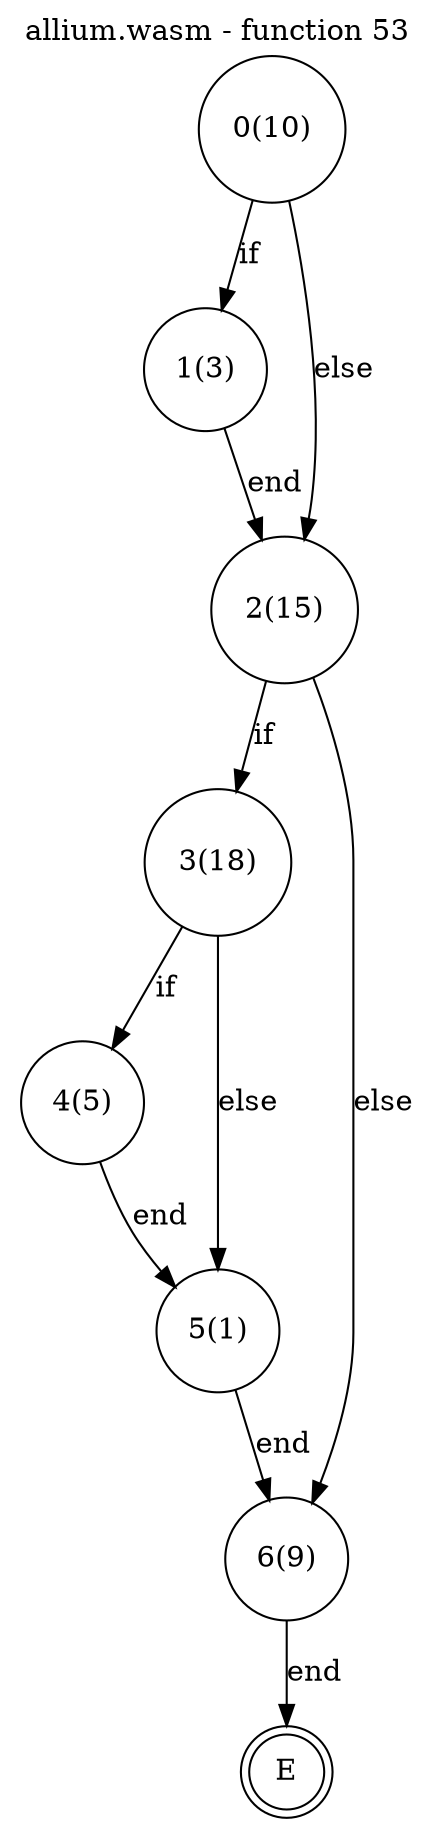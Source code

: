 digraph finite_state_machine {
    label = "allium.wasm - function 53"
    labelloc =  t
    labelfontsize = 16
    labelfontcolor = black
    labelfontname = "Helvetica"
    node [shape = doublecircle]; E ;
node [shape=circle, fontcolor=black, style="", label="0(10)"]0
node [shape=circle, fontcolor=black, style="", label="1(3)"]1
node [shape=circle, fontcolor=black, style="", label="2(15)"]2
node [shape=circle, fontcolor=black, style="", label="3(18)"]3
node [shape=circle, fontcolor=black, style="", label="4(5)"]4
node [shape=circle, fontcolor=black, style="", label="5(1)"]5
node [shape=circle, fontcolor=black, style="", label="6(9)"]6
node [shape=circle, fontcolor=black, style="", label="E"]E
    0 -> 1[label="if"];
    0 -> 2[label="else"];
    1 -> 2[label="end"];
    2 -> 3[label="if"];
    2 -> 6[label="else"];
    3 -> 4[label="if"];
    3 -> 5[label="else"];
    4 -> 5[label="end"];
    5 -> 6[label="end"];
    6 -> E[label="end"];
}
